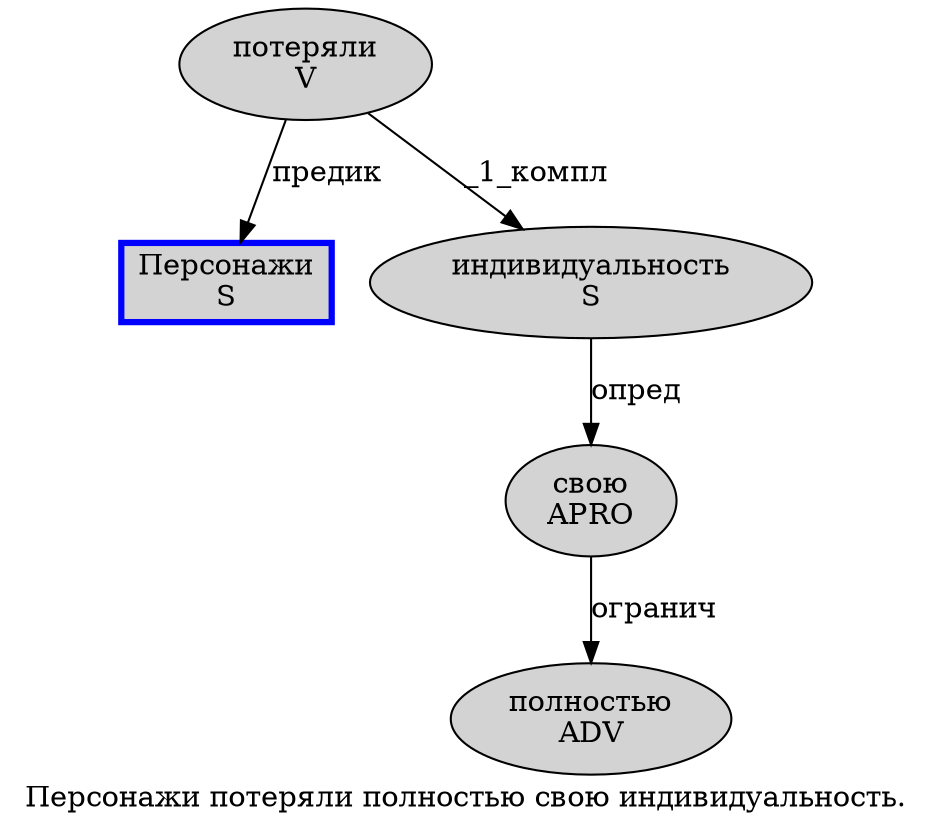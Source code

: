 digraph SENTENCE_2878 {
	graph [label="Персонажи потеряли полностью свою индивидуальность."]
	node [style=filled]
		0 [label="Персонажи
S" color=blue fillcolor=lightgray penwidth=3 shape=box]
		1 [label="потеряли
V" color="" fillcolor=lightgray penwidth=1 shape=ellipse]
		2 [label="полностью
ADV" color="" fillcolor=lightgray penwidth=1 shape=ellipse]
		3 [label="свою
APRO" color="" fillcolor=lightgray penwidth=1 shape=ellipse]
		4 [label="индивидуальность
S" color="" fillcolor=lightgray penwidth=1 shape=ellipse]
			4 -> 3 [label="опред"]
			1 -> 0 [label="предик"]
			1 -> 4 [label="_1_компл"]
			3 -> 2 [label="огранич"]
}